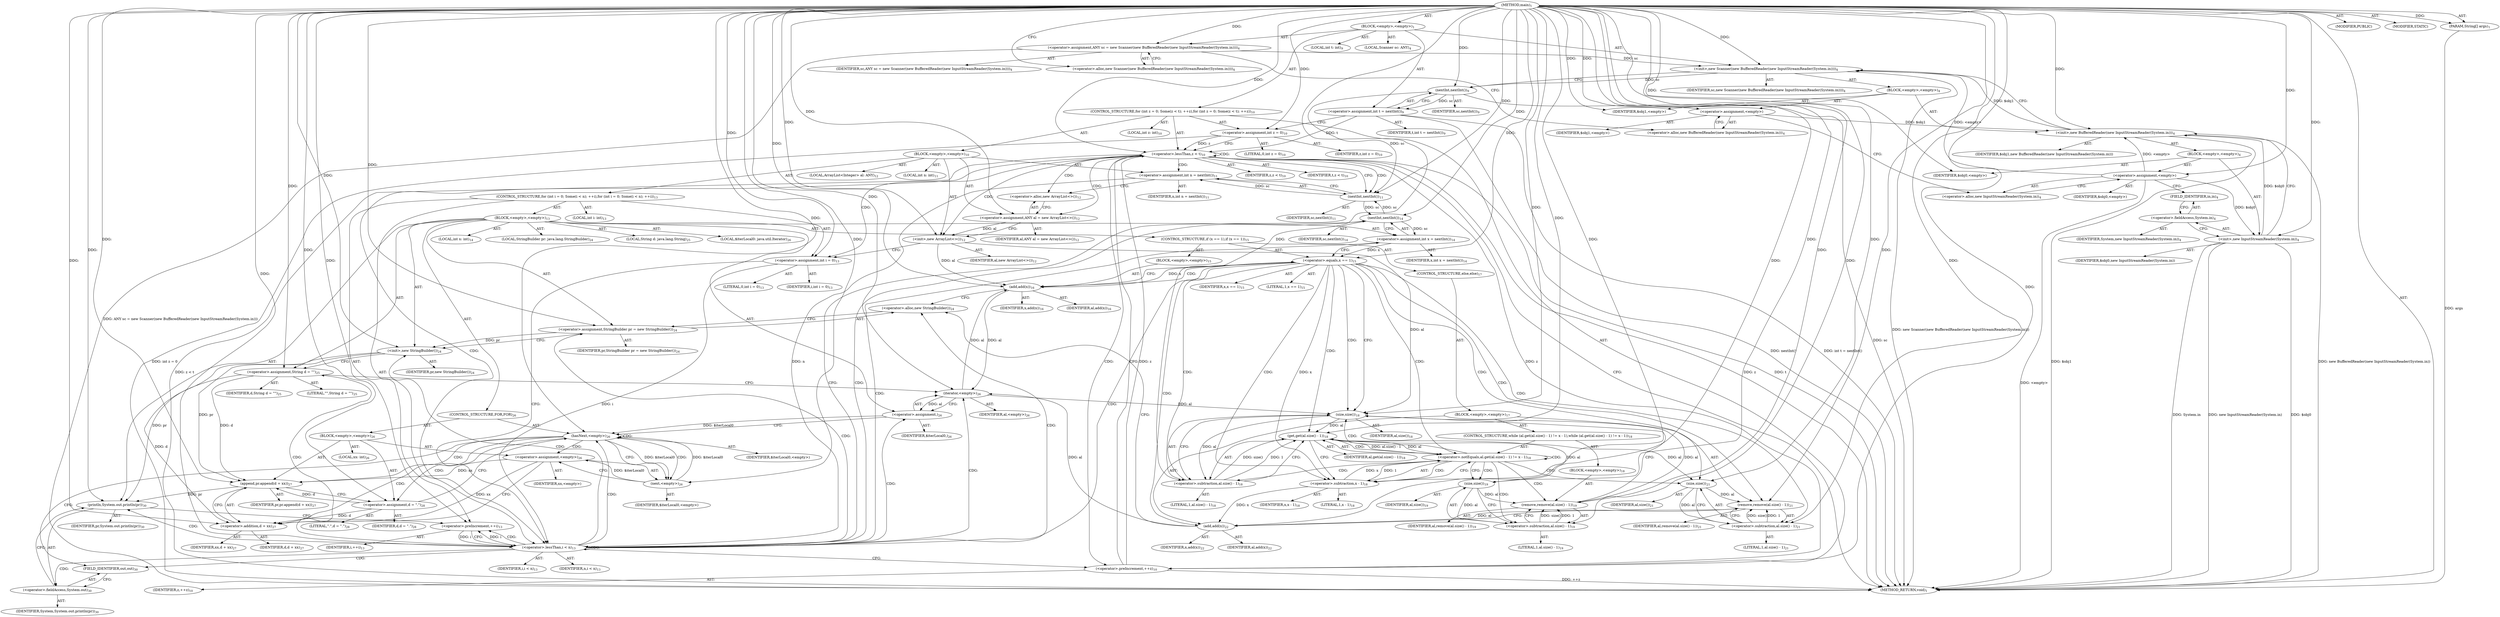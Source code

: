 digraph "main" {  
"23" [label = <(METHOD,main)<SUB>1</SUB>> ]
"24" [label = <(PARAM,String[] args)<SUB>1</SUB>> ]
"25" [label = <(BLOCK,&lt;empty&gt;,&lt;empty&gt;)<SUB>1</SUB>> ]
"4" [label = <(LOCAL,Scanner sc: ANY)<SUB>4</SUB>> ]
"26" [label = <(&lt;operator&gt;.assignment,ANY sc = new Scanner(new BufferedReader(new InputStreamReader(System.in))))<SUB>4</SUB>> ]
"27" [label = <(IDENTIFIER,sc,ANY sc = new Scanner(new BufferedReader(new InputStreamReader(System.in))))<SUB>4</SUB>> ]
"28" [label = <(&lt;operator&gt;.alloc,new Scanner(new BufferedReader(new InputStreamReader(System.in))))<SUB>4</SUB>> ]
"29" [label = <(&lt;init&gt;,new Scanner(new BufferedReader(new InputStreamReader(System.in))))<SUB>4</SUB>> ]
"3" [label = <(IDENTIFIER,sc,new Scanner(new BufferedReader(new InputStreamReader(System.in))))<SUB>4</SUB>> ]
"30" [label = <(BLOCK,&lt;empty&gt;,&lt;empty&gt;)<SUB>4</SUB>> ]
"31" [label = <(&lt;operator&gt;.assignment,&lt;empty&gt;)> ]
"32" [label = <(IDENTIFIER,$obj1,&lt;empty&gt;)> ]
"33" [label = <(&lt;operator&gt;.alloc,new BufferedReader(new InputStreamReader(System.in)))<SUB>4</SUB>> ]
"34" [label = <(&lt;init&gt;,new BufferedReader(new InputStreamReader(System.in)))<SUB>4</SUB>> ]
"35" [label = <(IDENTIFIER,$obj1,new BufferedReader(new InputStreamReader(System.in)))> ]
"36" [label = <(BLOCK,&lt;empty&gt;,&lt;empty&gt;)<SUB>4</SUB>> ]
"37" [label = <(&lt;operator&gt;.assignment,&lt;empty&gt;)> ]
"38" [label = <(IDENTIFIER,$obj0,&lt;empty&gt;)> ]
"39" [label = <(&lt;operator&gt;.alloc,new InputStreamReader(System.in))<SUB>4</SUB>> ]
"40" [label = <(&lt;init&gt;,new InputStreamReader(System.in))<SUB>4</SUB>> ]
"41" [label = <(IDENTIFIER,$obj0,new InputStreamReader(System.in))> ]
"42" [label = <(&lt;operator&gt;.fieldAccess,System.in)<SUB>4</SUB>> ]
"43" [label = <(IDENTIFIER,System,new InputStreamReader(System.in))<SUB>4</SUB>> ]
"44" [label = <(FIELD_IDENTIFIER,in,in)<SUB>4</SUB>> ]
"45" [label = <(IDENTIFIER,$obj0,&lt;empty&gt;)> ]
"46" [label = <(IDENTIFIER,$obj1,&lt;empty&gt;)> ]
"47" [label = <(LOCAL,int t: int)<SUB>9</SUB>> ]
"48" [label = <(&lt;operator&gt;.assignment,int t = nextInt())<SUB>9</SUB>> ]
"49" [label = <(IDENTIFIER,t,int t = nextInt())<SUB>9</SUB>> ]
"50" [label = <(nextInt,nextInt())<SUB>9</SUB>> ]
"51" [label = <(IDENTIFIER,sc,nextInt())<SUB>9</SUB>> ]
"52" [label = <(CONTROL_STRUCTURE,for (int z = 0; Some(z &lt; t); ++z),for (int z = 0; Some(z &lt; t); ++z))<SUB>10</SUB>> ]
"53" [label = <(LOCAL,int z: int)<SUB>10</SUB>> ]
"54" [label = <(&lt;operator&gt;.assignment,int z = 0)<SUB>10</SUB>> ]
"55" [label = <(IDENTIFIER,z,int z = 0)<SUB>10</SUB>> ]
"56" [label = <(LITERAL,0,int z = 0)<SUB>10</SUB>> ]
"57" [label = <(&lt;operator&gt;.lessThan,z &lt; t)<SUB>10</SUB>> ]
"58" [label = <(IDENTIFIER,z,z &lt; t)<SUB>10</SUB>> ]
"59" [label = <(IDENTIFIER,t,z &lt; t)<SUB>10</SUB>> ]
"60" [label = <(&lt;operator&gt;.preIncrement,++z)<SUB>10</SUB>> ]
"61" [label = <(IDENTIFIER,z,++z)<SUB>10</SUB>> ]
"62" [label = <(BLOCK,&lt;empty&gt;,&lt;empty&gt;)<SUB>10</SUB>> ]
"63" [label = <(LOCAL,int n: int)<SUB>11</SUB>> ]
"64" [label = <(&lt;operator&gt;.assignment,int n = nextInt())<SUB>11</SUB>> ]
"65" [label = <(IDENTIFIER,n,int n = nextInt())<SUB>11</SUB>> ]
"66" [label = <(nextInt,nextInt())<SUB>11</SUB>> ]
"67" [label = <(IDENTIFIER,sc,nextInt())<SUB>11</SUB>> ]
"6" [label = <(LOCAL,ArrayList&lt;Integer&gt; al: ANY)<SUB>12</SUB>> ]
"68" [label = <(&lt;operator&gt;.assignment,ANY al = new ArrayList&lt;&gt;())<SUB>12</SUB>> ]
"69" [label = <(IDENTIFIER,al,ANY al = new ArrayList&lt;&gt;())<SUB>12</SUB>> ]
"70" [label = <(&lt;operator&gt;.alloc,new ArrayList&lt;&gt;())<SUB>12</SUB>> ]
"71" [label = <(&lt;init&gt;,new ArrayList&lt;&gt;())<SUB>12</SUB>> ]
"5" [label = <(IDENTIFIER,al,new ArrayList&lt;&gt;())<SUB>12</SUB>> ]
"72" [label = <(CONTROL_STRUCTURE,for (int i = 0; Some(i &lt; n); ++i),for (int i = 0; Some(i &lt; n); ++i))<SUB>13</SUB>> ]
"73" [label = <(LOCAL,int i: int)<SUB>13</SUB>> ]
"74" [label = <(&lt;operator&gt;.assignment,int i = 0)<SUB>13</SUB>> ]
"75" [label = <(IDENTIFIER,i,int i = 0)<SUB>13</SUB>> ]
"76" [label = <(LITERAL,0,int i = 0)<SUB>13</SUB>> ]
"77" [label = <(&lt;operator&gt;.lessThan,i &lt; n)<SUB>13</SUB>> ]
"78" [label = <(IDENTIFIER,i,i &lt; n)<SUB>13</SUB>> ]
"79" [label = <(IDENTIFIER,n,i &lt; n)<SUB>13</SUB>> ]
"80" [label = <(&lt;operator&gt;.preIncrement,++i)<SUB>13</SUB>> ]
"81" [label = <(IDENTIFIER,i,++i)<SUB>13</SUB>> ]
"82" [label = <(BLOCK,&lt;empty&gt;,&lt;empty&gt;)<SUB>13</SUB>> ]
"83" [label = <(LOCAL,int x: int)<SUB>14</SUB>> ]
"84" [label = <(&lt;operator&gt;.assignment,int x = nextInt())<SUB>14</SUB>> ]
"85" [label = <(IDENTIFIER,x,int x = nextInt())<SUB>14</SUB>> ]
"86" [label = <(nextInt,nextInt())<SUB>14</SUB>> ]
"87" [label = <(IDENTIFIER,sc,nextInt())<SUB>14</SUB>> ]
"88" [label = <(CONTROL_STRUCTURE,if (x == 1),if (x == 1))<SUB>15</SUB>> ]
"89" [label = <(&lt;operator&gt;.equals,x == 1)<SUB>15</SUB>> ]
"90" [label = <(IDENTIFIER,x,x == 1)<SUB>15</SUB>> ]
"91" [label = <(LITERAL,1,x == 1)<SUB>15</SUB>> ]
"92" [label = <(BLOCK,&lt;empty&gt;,&lt;empty&gt;)<SUB>15</SUB>> ]
"93" [label = <(add,add(x))<SUB>16</SUB>> ]
"94" [label = <(IDENTIFIER,al,add(x))<SUB>16</SUB>> ]
"95" [label = <(IDENTIFIER,x,add(x))<SUB>16</SUB>> ]
"96" [label = <(CONTROL_STRUCTURE,else,else)<SUB>17</SUB>> ]
"97" [label = <(BLOCK,&lt;empty&gt;,&lt;empty&gt;)<SUB>17</SUB>> ]
"98" [label = <(CONTROL_STRUCTURE,while (al.get(al.size() - 1) != x - 1),while (al.get(al.size() - 1) != x - 1))<SUB>18</SUB>> ]
"99" [label = <(&lt;operator&gt;.notEquals,al.get(al.size() - 1) != x - 1)<SUB>18</SUB>> ]
"100" [label = <(get,get(al.size() - 1))<SUB>18</SUB>> ]
"101" [label = <(IDENTIFIER,al,get(al.size() - 1))<SUB>18</SUB>> ]
"102" [label = <(&lt;operator&gt;.subtraction,al.size() - 1)<SUB>18</SUB>> ]
"103" [label = <(size,size())<SUB>18</SUB>> ]
"104" [label = <(IDENTIFIER,al,size())<SUB>18</SUB>> ]
"105" [label = <(LITERAL,1,al.size() - 1)<SUB>18</SUB>> ]
"106" [label = <(&lt;operator&gt;.subtraction,x - 1)<SUB>18</SUB>> ]
"107" [label = <(IDENTIFIER,x,x - 1)<SUB>18</SUB>> ]
"108" [label = <(LITERAL,1,x - 1)<SUB>18</SUB>> ]
"109" [label = <(BLOCK,&lt;empty&gt;,&lt;empty&gt;)<SUB>18</SUB>> ]
"110" [label = <(remove,remove(al.size() - 1))<SUB>19</SUB>> ]
"111" [label = <(IDENTIFIER,al,remove(al.size() - 1))<SUB>19</SUB>> ]
"112" [label = <(&lt;operator&gt;.subtraction,al.size() - 1)<SUB>19</SUB>> ]
"113" [label = <(size,size())<SUB>19</SUB>> ]
"114" [label = <(IDENTIFIER,al,size())<SUB>19</SUB>> ]
"115" [label = <(LITERAL,1,al.size() - 1)<SUB>19</SUB>> ]
"116" [label = <(remove,remove(al.size() - 1))<SUB>21</SUB>> ]
"117" [label = <(IDENTIFIER,al,remove(al.size() - 1))<SUB>21</SUB>> ]
"118" [label = <(&lt;operator&gt;.subtraction,al.size() - 1)<SUB>21</SUB>> ]
"119" [label = <(size,size())<SUB>21</SUB>> ]
"120" [label = <(IDENTIFIER,al,size())<SUB>21</SUB>> ]
"121" [label = <(LITERAL,1,al.size() - 1)<SUB>21</SUB>> ]
"122" [label = <(add,add(x))<SUB>22</SUB>> ]
"123" [label = <(IDENTIFIER,al,add(x))<SUB>22</SUB>> ]
"124" [label = <(IDENTIFIER,x,add(x))<SUB>22</SUB>> ]
"8" [label = <(LOCAL,StringBuilder pr: java.lang.StringBuilder)<SUB>24</SUB>> ]
"125" [label = <(&lt;operator&gt;.assignment,StringBuilder pr = new StringBuilder())<SUB>24</SUB>> ]
"126" [label = <(IDENTIFIER,pr,StringBuilder pr = new StringBuilder())<SUB>24</SUB>> ]
"127" [label = <(&lt;operator&gt;.alloc,new StringBuilder())<SUB>24</SUB>> ]
"128" [label = <(&lt;init&gt;,new StringBuilder())<SUB>24</SUB>> ]
"7" [label = <(IDENTIFIER,pr,new StringBuilder())<SUB>24</SUB>> ]
"129" [label = <(LOCAL,String d: java.lang.String)<SUB>25</SUB>> ]
"130" [label = <(&lt;operator&gt;.assignment,String d = &quot;&quot;)<SUB>25</SUB>> ]
"131" [label = <(IDENTIFIER,d,String d = &quot;&quot;)<SUB>25</SUB>> ]
"132" [label = <(LITERAL,&quot;&quot;,String d = &quot;&quot;)<SUB>25</SUB>> ]
"133" [label = <(LOCAL,$iterLocal0: java.util.Iterator)<SUB>26</SUB>> ]
"134" [label = <(&lt;operator&gt;.assignment,)<SUB>26</SUB>> ]
"135" [label = <(IDENTIFIER,$iterLocal0,)<SUB>26</SUB>> ]
"136" [label = <(iterator,&lt;empty&gt;)<SUB>26</SUB>> ]
"137" [label = <(IDENTIFIER,al,&lt;empty&gt;)<SUB>26</SUB>> ]
"138" [label = <(CONTROL_STRUCTURE,FOR,FOR)<SUB>26</SUB>> ]
"139" [label = <(hasNext,&lt;empty&gt;)<SUB>26</SUB>> ]
"140" [label = <(IDENTIFIER,$iterLocal0,&lt;empty&gt;)> ]
"141" [label = <(BLOCK,&lt;empty&gt;,&lt;empty&gt;)<SUB>26</SUB>> ]
"142" [label = <(LOCAL,xx: int)<SUB>26</SUB>> ]
"143" [label = <(&lt;operator&gt;.assignment,&lt;empty&gt;)<SUB>26</SUB>> ]
"144" [label = <(IDENTIFIER,xx,&lt;empty&gt;)> ]
"145" [label = <(next,&lt;empty&gt;)<SUB>26</SUB>> ]
"146" [label = <(IDENTIFIER,$iterLocal0,&lt;empty&gt;)> ]
"147" [label = <(append,pr.append(d + xx))<SUB>27</SUB>> ]
"148" [label = <(IDENTIFIER,pr,pr.append(d + xx))<SUB>27</SUB>> ]
"149" [label = <(&lt;operator&gt;.addition,d + xx)<SUB>27</SUB>> ]
"150" [label = <(IDENTIFIER,d,d + xx)<SUB>27</SUB>> ]
"151" [label = <(IDENTIFIER,xx,d + xx)<SUB>27</SUB>> ]
"152" [label = <(&lt;operator&gt;.assignment,d = &quot;.&quot;)<SUB>28</SUB>> ]
"153" [label = <(IDENTIFIER,d,d = &quot;.&quot;)<SUB>28</SUB>> ]
"154" [label = <(LITERAL,&quot;.&quot;,d = &quot;.&quot;)<SUB>28</SUB>> ]
"155" [label = <(println,System.out.println(pr))<SUB>30</SUB>> ]
"156" [label = <(&lt;operator&gt;.fieldAccess,System.out)<SUB>30</SUB>> ]
"157" [label = <(IDENTIFIER,System,System.out.println(pr))<SUB>30</SUB>> ]
"158" [label = <(FIELD_IDENTIFIER,out,out)<SUB>30</SUB>> ]
"159" [label = <(IDENTIFIER,pr,System.out.println(pr))<SUB>30</SUB>> ]
"160" [label = <(MODIFIER,PUBLIC)> ]
"161" [label = <(MODIFIER,STATIC)> ]
"162" [label = <(METHOD_RETURN,void)<SUB>1</SUB>> ]
  "23" -> "24"  [ label = "AST: "] 
  "23" -> "25"  [ label = "AST: "] 
  "23" -> "160"  [ label = "AST: "] 
  "23" -> "161"  [ label = "AST: "] 
  "23" -> "162"  [ label = "AST: "] 
  "25" -> "4"  [ label = "AST: "] 
  "25" -> "26"  [ label = "AST: "] 
  "25" -> "29"  [ label = "AST: "] 
  "25" -> "47"  [ label = "AST: "] 
  "25" -> "48"  [ label = "AST: "] 
  "25" -> "52"  [ label = "AST: "] 
  "26" -> "27"  [ label = "AST: "] 
  "26" -> "28"  [ label = "AST: "] 
  "29" -> "3"  [ label = "AST: "] 
  "29" -> "30"  [ label = "AST: "] 
  "30" -> "31"  [ label = "AST: "] 
  "30" -> "34"  [ label = "AST: "] 
  "30" -> "46"  [ label = "AST: "] 
  "31" -> "32"  [ label = "AST: "] 
  "31" -> "33"  [ label = "AST: "] 
  "34" -> "35"  [ label = "AST: "] 
  "34" -> "36"  [ label = "AST: "] 
  "36" -> "37"  [ label = "AST: "] 
  "36" -> "40"  [ label = "AST: "] 
  "36" -> "45"  [ label = "AST: "] 
  "37" -> "38"  [ label = "AST: "] 
  "37" -> "39"  [ label = "AST: "] 
  "40" -> "41"  [ label = "AST: "] 
  "40" -> "42"  [ label = "AST: "] 
  "42" -> "43"  [ label = "AST: "] 
  "42" -> "44"  [ label = "AST: "] 
  "48" -> "49"  [ label = "AST: "] 
  "48" -> "50"  [ label = "AST: "] 
  "50" -> "51"  [ label = "AST: "] 
  "52" -> "53"  [ label = "AST: "] 
  "52" -> "54"  [ label = "AST: "] 
  "52" -> "57"  [ label = "AST: "] 
  "52" -> "60"  [ label = "AST: "] 
  "52" -> "62"  [ label = "AST: "] 
  "54" -> "55"  [ label = "AST: "] 
  "54" -> "56"  [ label = "AST: "] 
  "57" -> "58"  [ label = "AST: "] 
  "57" -> "59"  [ label = "AST: "] 
  "60" -> "61"  [ label = "AST: "] 
  "62" -> "63"  [ label = "AST: "] 
  "62" -> "64"  [ label = "AST: "] 
  "62" -> "6"  [ label = "AST: "] 
  "62" -> "68"  [ label = "AST: "] 
  "62" -> "71"  [ label = "AST: "] 
  "62" -> "72"  [ label = "AST: "] 
  "64" -> "65"  [ label = "AST: "] 
  "64" -> "66"  [ label = "AST: "] 
  "66" -> "67"  [ label = "AST: "] 
  "68" -> "69"  [ label = "AST: "] 
  "68" -> "70"  [ label = "AST: "] 
  "71" -> "5"  [ label = "AST: "] 
  "72" -> "73"  [ label = "AST: "] 
  "72" -> "74"  [ label = "AST: "] 
  "72" -> "77"  [ label = "AST: "] 
  "72" -> "80"  [ label = "AST: "] 
  "72" -> "82"  [ label = "AST: "] 
  "74" -> "75"  [ label = "AST: "] 
  "74" -> "76"  [ label = "AST: "] 
  "77" -> "78"  [ label = "AST: "] 
  "77" -> "79"  [ label = "AST: "] 
  "80" -> "81"  [ label = "AST: "] 
  "82" -> "83"  [ label = "AST: "] 
  "82" -> "84"  [ label = "AST: "] 
  "82" -> "88"  [ label = "AST: "] 
  "82" -> "8"  [ label = "AST: "] 
  "82" -> "125"  [ label = "AST: "] 
  "82" -> "128"  [ label = "AST: "] 
  "82" -> "129"  [ label = "AST: "] 
  "82" -> "130"  [ label = "AST: "] 
  "82" -> "133"  [ label = "AST: "] 
  "82" -> "134"  [ label = "AST: "] 
  "82" -> "138"  [ label = "AST: "] 
  "82" -> "155"  [ label = "AST: "] 
  "84" -> "85"  [ label = "AST: "] 
  "84" -> "86"  [ label = "AST: "] 
  "86" -> "87"  [ label = "AST: "] 
  "88" -> "89"  [ label = "AST: "] 
  "88" -> "92"  [ label = "AST: "] 
  "88" -> "96"  [ label = "AST: "] 
  "89" -> "90"  [ label = "AST: "] 
  "89" -> "91"  [ label = "AST: "] 
  "92" -> "93"  [ label = "AST: "] 
  "93" -> "94"  [ label = "AST: "] 
  "93" -> "95"  [ label = "AST: "] 
  "96" -> "97"  [ label = "AST: "] 
  "97" -> "98"  [ label = "AST: "] 
  "97" -> "116"  [ label = "AST: "] 
  "97" -> "122"  [ label = "AST: "] 
  "98" -> "99"  [ label = "AST: "] 
  "98" -> "109"  [ label = "AST: "] 
  "99" -> "100"  [ label = "AST: "] 
  "99" -> "106"  [ label = "AST: "] 
  "100" -> "101"  [ label = "AST: "] 
  "100" -> "102"  [ label = "AST: "] 
  "102" -> "103"  [ label = "AST: "] 
  "102" -> "105"  [ label = "AST: "] 
  "103" -> "104"  [ label = "AST: "] 
  "106" -> "107"  [ label = "AST: "] 
  "106" -> "108"  [ label = "AST: "] 
  "109" -> "110"  [ label = "AST: "] 
  "110" -> "111"  [ label = "AST: "] 
  "110" -> "112"  [ label = "AST: "] 
  "112" -> "113"  [ label = "AST: "] 
  "112" -> "115"  [ label = "AST: "] 
  "113" -> "114"  [ label = "AST: "] 
  "116" -> "117"  [ label = "AST: "] 
  "116" -> "118"  [ label = "AST: "] 
  "118" -> "119"  [ label = "AST: "] 
  "118" -> "121"  [ label = "AST: "] 
  "119" -> "120"  [ label = "AST: "] 
  "122" -> "123"  [ label = "AST: "] 
  "122" -> "124"  [ label = "AST: "] 
  "125" -> "126"  [ label = "AST: "] 
  "125" -> "127"  [ label = "AST: "] 
  "128" -> "7"  [ label = "AST: "] 
  "130" -> "131"  [ label = "AST: "] 
  "130" -> "132"  [ label = "AST: "] 
  "134" -> "135"  [ label = "AST: "] 
  "134" -> "136"  [ label = "AST: "] 
  "136" -> "137"  [ label = "AST: "] 
  "138" -> "139"  [ label = "AST: "] 
  "138" -> "141"  [ label = "AST: "] 
  "139" -> "140"  [ label = "AST: "] 
  "141" -> "142"  [ label = "AST: "] 
  "141" -> "143"  [ label = "AST: "] 
  "141" -> "147"  [ label = "AST: "] 
  "141" -> "152"  [ label = "AST: "] 
  "143" -> "144"  [ label = "AST: "] 
  "143" -> "145"  [ label = "AST: "] 
  "145" -> "146"  [ label = "AST: "] 
  "147" -> "148"  [ label = "AST: "] 
  "147" -> "149"  [ label = "AST: "] 
  "149" -> "150"  [ label = "AST: "] 
  "149" -> "151"  [ label = "AST: "] 
  "152" -> "153"  [ label = "AST: "] 
  "152" -> "154"  [ label = "AST: "] 
  "155" -> "156"  [ label = "AST: "] 
  "155" -> "159"  [ label = "AST: "] 
  "156" -> "157"  [ label = "AST: "] 
  "156" -> "158"  [ label = "AST: "] 
  "26" -> "33"  [ label = "CFG: "] 
  "29" -> "50"  [ label = "CFG: "] 
  "48" -> "54"  [ label = "CFG: "] 
  "28" -> "26"  [ label = "CFG: "] 
  "50" -> "48"  [ label = "CFG: "] 
  "54" -> "57"  [ label = "CFG: "] 
  "57" -> "162"  [ label = "CFG: "] 
  "57" -> "66"  [ label = "CFG: "] 
  "60" -> "57"  [ label = "CFG: "] 
  "31" -> "39"  [ label = "CFG: "] 
  "34" -> "29"  [ label = "CFG: "] 
  "64" -> "70"  [ label = "CFG: "] 
  "68" -> "71"  [ label = "CFG: "] 
  "71" -> "74"  [ label = "CFG: "] 
  "33" -> "31"  [ label = "CFG: "] 
  "66" -> "64"  [ label = "CFG: "] 
  "70" -> "68"  [ label = "CFG: "] 
  "74" -> "77"  [ label = "CFG: "] 
  "77" -> "86"  [ label = "CFG: "] 
  "77" -> "60"  [ label = "CFG: "] 
  "80" -> "77"  [ label = "CFG: "] 
  "37" -> "44"  [ label = "CFG: "] 
  "40" -> "34"  [ label = "CFG: "] 
  "84" -> "89"  [ label = "CFG: "] 
  "125" -> "128"  [ label = "CFG: "] 
  "128" -> "130"  [ label = "CFG: "] 
  "130" -> "136"  [ label = "CFG: "] 
  "134" -> "139"  [ label = "CFG: "] 
  "155" -> "80"  [ label = "CFG: "] 
  "39" -> "37"  [ label = "CFG: "] 
  "42" -> "40"  [ label = "CFG: "] 
  "86" -> "84"  [ label = "CFG: "] 
  "89" -> "93"  [ label = "CFG: "] 
  "89" -> "103"  [ label = "CFG: "] 
  "127" -> "125"  [ label = "CFG: "] 
  "136" -> "134"  [ label = "CFG: "] 
  "139" -> "145"  [ label = "CFG: "] 
  "139" -> "158"  [ label = "CFG: "] 
  "156" -> "155"  [ label = "CFG: "] 
  "44" -> "42"  [ label = "CFG: "] 
  "93" -> "127"  [ label = "CFG: "] 
  "143" -> "149"  [ label = "CFG: "] 
  "147" -> "152"  [ label = "CFG: "] 
  "152" -> "139"  [ label = "CFG: "] 
  "158" -> "156"  [ label = "CFG: "] 
  "116" -> "122"  [ label = "CFG: "] 
  "122" -> "127"  [ label = "CFG: "] 
  "145" -> "143"  [ label = "CFG: "] 
  "149" -> "147"  [ label = "CFG: "] 
  "99" -> "113"  [ label = "CFG: "] 
  "99" -> "119"  [ label = "CFG: "] 
  "118" -> "116"  [ label = "CFG: "] 
  "100" -> "106"  [ label = "CFG: "] 
  "106" -> "99"  [ label = "CFG: "] 
  "110" -> "103"  [ label = "CFG: "] 
  "119" -> "118"  [ label = "CFG: "] 
  "102" -> "100"  [ label = "CFG: "] 
  "112" -> "110"  [ label = "CFG: "] 
  "103" -> "102"  [ label = "CFG: "] 
  "113" -> "112"  [ label = "CFG: "] 
  "23" -> "28"  [ label = "CFG: "] 
  "24" -> "162"  [ label = "DDG: args"] 
  "26" -> "162"  [ label = "DDG: ANY sc = new Scanner(new BufferedReader(new InputStreamReader(System.in)))"] 
  "34" -> "162"  [ label = "DDG: $obj1"] 
  "37" -> "162"  [ label = "DDG: &lt;empty&gt;"] 
  "40" -> "162"  [ label = "DDG: $obj0"] 
  "40" -> "162"  [ label = "DDG: System.in"] 
  "40" -> "162"  [ label = "DDG: new InputStreamReader(System.in)"] 
  "34" -> "162"  [ label = "DDG: new BufferedReader(new InputStreamReader(System.in))"] 
  "29" -> "162"  [ label = "DDG: new Scanner(new BufferedReader(new InputStreamReader(System.in)))"] 
  "50" -> "162"  [ label = "DDG: sc"] 
  "48" -> "162"  [ label = "DDG: nextInt()"] 
  "48" -> "162"  [ label = "DDG: int t = nextInt()"] 
  "54" -> "162"  [ label = "DDG: int z = 0"] 
  "57" -> "162"  [ label = "DDG: z"] 
  "57" -> "162"  [ label = "DDG: t"] 
  "57" -> "162"  [ label = "DDG: z &lt; t"] 
  "60" -> "162"  [ label = "DDG: ++z"] 
  "23" -> "24"  [ label = "DDG: "] 
  "23" -> "26"  [ label = "DDG: "] 
  "50" -> "48"  [ label = "DDG: sc"] 
  "26" -> "29"  [ label = "DDG: sc"] 
  "23" -> "29"  [ label = "DDG: "] 
  "37" -> "29"  [ label = "DDG: &lt;empty&gt;"] 
  "34" -> "29"  [ label = "DDG: $obj1"] 
  "23" -> "54"  [ label = "DDG: "] 
  "23" -> "31"  [ label = "DDG: "] 
  "23" -> "46"  [ label = "DDG: "] 
  "29" -> "50"  [ label = "DDG: sc"] 
  "23" -> "50"  [ label = "DDG: "] 
  "54" -> "57"  [ label = "DDG: z"] 
  "60" -> "57"  [ label = "DDG: z"] 
  "23" -> "57"  [ label = "DDG: "] 
  "48" -> "57"  [ label = "DDG: t"] 
  "57" -> "60"  [ label = "DDG: z"] 
  "23" -> "60"  [ label = "DDG: "] 
  "66" -> "64"  [ label = "DDG: sc"] 
  "23" -> "68"  [ label = "DDG: "] 
  "31" -> "34"  [ label = "DDG: $obj1"] 
  "23" -> "34"  [ label = "DDG: "] 
  "37" -> "34"  [ label = "DDG: &lt;empty&gt;"] 
  "40" -> "34"  [ label = "DDG: $obj0"] 
  "68" -> "71"  [ label = "DDG: al"] 
  "23" -> "71"  [ label = "DDG: "] 
  "23" -> "74"  [ label = "DDG: "] 
  "23" -> "37"  [ label = "DDG: "] 
  "23" -> "45"  [ label = "DDG: "] 
  "50" -> "66"  [ label = "DDG: sc"] 
  "86" -> "66"  [ label = "DDG: sc"] 
  "23" -> "66"  [ label = "DDG: "] 
  "74" -> "77"  [ label = "DDG: i"] 
  "80" -> "77"  [ label = "DDG: i"] 
  "23" -> "77"  [ label = "DDG: "] 
  "64" -> "77"  [ label = "DDG: n"] 
  "77" -> "80"  [ label = "DDG: i"] 
  "23" -> "80"  [ label = "DDG: "] 
  "86" -> "84"  [ label = "DDG: sc"] 
  "23" -> "125"  [ label = "DDG: "] 
  "23" -> "130"  [ label = "DDG: "] 
  "136" -> "134"  [ label = "DDG: al"] 
  "37" -> "40"  [ label = "DDG: $obj0"] 
  "23" -> "40"  [ label = "DDG: "] 
  "125" -> "128"  [ label = "DDG: pr"] 
  "23" -> "128"  [ label = "DDG: "] 
  "128" -> "155"  [ label = "DDG: pr"] 
  "147" -> "155"  [ label = "DDG: pr"] 
  "23" -> "155"  [ label = "DDG: "] 
  "66" -> "86"  [ label = "DDG: sc"] 
  "23" -> "86"  [ label = "DDG: "] 
  "84" -> "89"  [ label = "DDG: x"] 
  "23" -> "89"  [ label = "DDG: "] 
  "122" -> "136"  [ label = "DDG: al"] 
  "93" -> "136"  [ label = "DDG: al"] 
  "23" -> "136"  [ label = "DDG: "] 
  "134" -> "139"  [ label = "DDG: $iterLocal0"] 
  "145" -> "139"  [ label = "DDG: $iterLocal0"] 
  "23" -> "139"  [ label = "DDG: "] 
  "145" -> "143"  [ label = "DDG: $iterLocal0"] 
  "23" -> "152"  [ label = "DDG: "] 
  "71" -> "93"  [ label = "DDG: al"] 
  "136" -> "93"  [ label = "DDG: al"] 
  "23" -> "93"  [ label = "DDG: "] 
  "89" -> "93"  [ label = "DDG: x"] 
  "128" -> "147"  [ label = "DDG: pr"] 
  "23" -> "147"  [ label = "DDG: "] 
  "130" -> "147"  [ label = "DDG: d"] 
  "152" -> "147"  [ label = "DDG: d"] 
  "143" -> "147"  [ label = "DDG: xx"] 
  "119" -> "116"  [ label = "DDG: al"] 
  "23" -> "116"  [ label = "DDG: "] 
  "118" -> "116"  [ label = "DDG: size()"] 
  "118" -> "116"  [ label = "DDG: 1"] 
  "116" -> "122"  [ label = "DDG: al"] 
  "23" -> "122"  [ label = "DDG: "] 
  "106" -> "122"  [ label = "DDG: x"] 
  "139" -> "145"  [ label = "DDG: $iterLocal0"] 
  "23" -> "145"  [ label = "DDG: "] 
  "130" -> "149"  [ label = "DDG: d"] 
  "152" -> "149"  [ label = "DDG: d"] 
  "23" -> "149"  [ label = "DDG: "] 
  "143" -> "149"  [ label = "DDG: xx"] 
  "100" -> "99"  [ label = "DDG: al"] 
  "100" -> "99"  [ label = "DDG: al.size() - 1"] 
  "106" -> "99"  [ label = "DDG: x"] 
  "106" -> "99"  [ label = "DDG: 1"] 
  "119" -> "118"  [ label = "DDG: al"] 
  "23" -> "118"  [ label = "DDG: "] 
  "103" -> "100"  [ label = "DDG: al"] 
  "23" -> "100"  [ label = "DDG: "] 
  "102" -> "100"  [ label = "DDG: size()"] 
  "102" -> "100"  [ label = "DDG: 1"] 
  "89" -> "106"  [ label = "DDG: x"] 
  "23" -> "106"  [ label = "DDG: "] 
  "113" -> "110"  [ label = "DDG: al"] 
  "23" -> "110"  [ label = "DDG: "] 
  "112" -> "110"  [ label = "DDG: size()"] 
  "112" -> "110"  [ label = "DDG: 1"] 
  "100" -> "119"  [ label = "DDG: al"] 
  "23" -> "119"  [ label = "DDG: "] 
  "103" -> "102"  [ label = "DDG: al"] 
  "23" -> "102"  [ label = "DDG: "] 
  "113" -> "112"  [ label = "DDG: al"] 
  "23" -> "112"  [ label = "DDG: "] 
  "71" -> "103"  [ label = "DDG: al"] 
  "110" -> "103"  [ label = "DDG: al"] 
  "136" -> "103"  [ label = "DDG: al"] 
  "23" -> "103"  [ label = "DDG: "] 
  "100" -> "113"  [ label = "DDG: al"] 
  "23" -> "113"  [ label = "DDG: "] 
  "57" -> "68"  [ label = "CDG: "] 
  "57" -> "60"  [ label = "CDG: "] 
  "57" -> "77"  [ label = "CDG: "] 
  "57" -> "64"  [ label = "CDG: "] 
  "57" -> "57"  [ label = "CDG: "] 
  "57" -> "66"  [ label = "CDG: "] 
  "57" -> "74"  [ label = "CDG: "] 
  "57" -> "71"  [ label = "CDG: "] 
  "57" -> "70"  [ label = "CDG: "] 
  "77" -> "77"  [ label = "CDG: "] 
  "77" -> "89"  [ label = "CDG: "] 
  "77" -> "136"  [ label = "CDG: "] 
  "77" -> "128"  [ label = "CDG: "] 
  "77" -> "84"  [ label = "CDG: "] 
  "77" -> "134"  [ label = "CDG: "] 
  "77" -> "80"  [ label = "CDG: "] 
  "77" -> "130"  [ label = "CDG: "] 
  "77" -> "127"  [ label = "CDG: "] 
  "77" -> "155"  [ label = "CDG: "] 
  "77" -> "139"  [ label = "CDG: "] 
  "77" -> "156"  [ label = "CDG: "] 
  "77" -> "125"  [ label = "CDG: "] 
  "77" -> "158"  [ label = "CDG: "] 
  "77" -> "86"  [ label = "CDG: "] 
  "89" -> "116"  [ label = "CDG: "] 
  "89" -> "122"  [ label = "CDG: "] 
  "89" -> "99"  [ label = "CDG: "] 
  "89" -> "102"  [ label = "CDG: "] 
  "89" -> "103"  [ label = "CDG: "] 
  "89" -> "119"  [ label = "CDG: "] 
  "89" -> "106"  [ label = "CDG: "] 
  "89" -> "93"  [ label = "CDG: "] 
  "89" -> "118"  [ label = "CDG: "] 
  "89" -> "100"  [ label = "CDG: "] 
  "139" -> "145"  [ label = "CDG: "] 
  "139" -> "149"  [ label = "CDG: "] 
  "139" -> "143"  [ label = "CDG: "] 
  "139" -> "152"  [ label = "CDG: "] 
  "139" -> "147"  [ label = "CDG: "] 
  "139" -> "139"  [ label = "CDG: "] 
  "99" -> "113"  [ label = "CDG: "] 
  "99" -> "99"  [ label = "CDG: "] 
  "99" -> "102"  [ label = "CDG: "] 
  "99" -> "103"  [ label = "CDG: "] 
  "99" -> "106"  [ label = "CDG: "] 
  "99" -> "112"  [ label = "CDG: "] 
  "99" -> "100"  [ label = "CDG: "] 
  "99" -> "110"  [ label = "CDG: "] 
}

